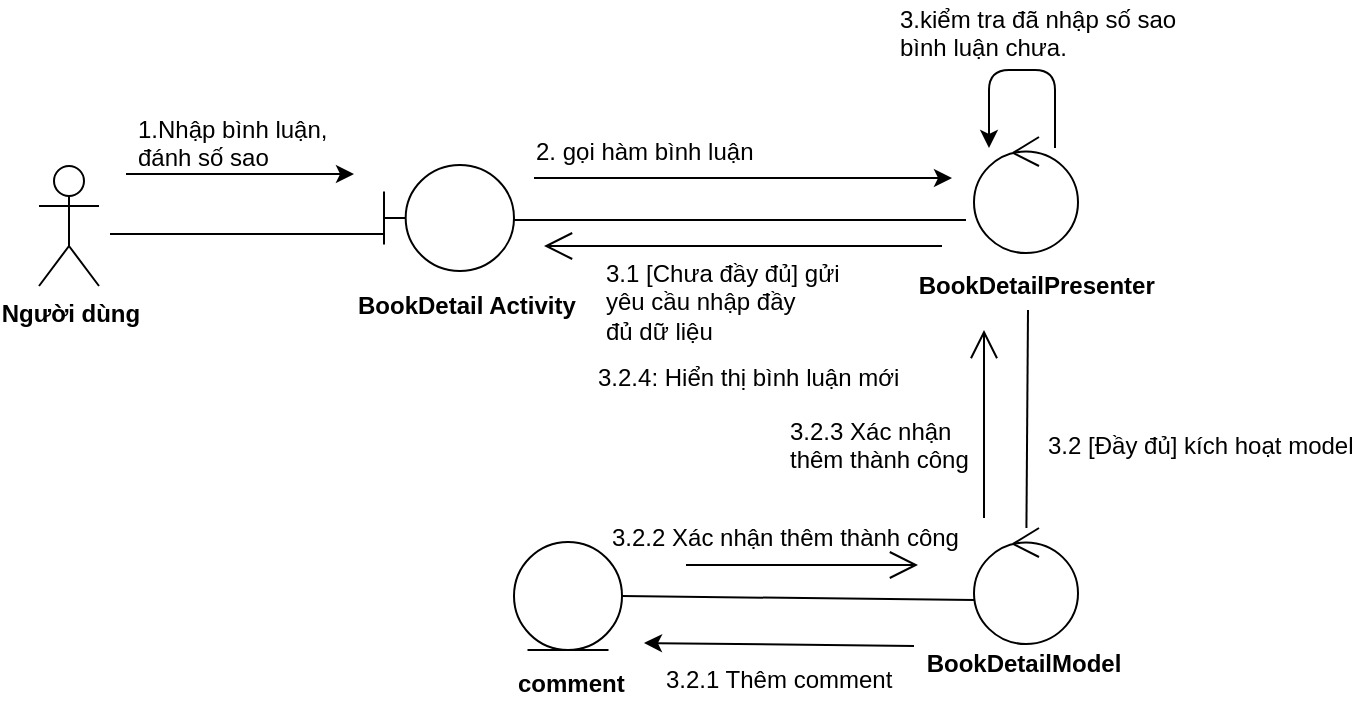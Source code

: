 <mxfile version="10.7.5" type="device"><diagram id="iZA3kzx-f7BYSu48I_li" name="Page-1"><mxGraphModel dx="824" dy="896" grid="0" gridSize="10" guides="1" tooltips="1" connect="1" arrows="1" fold="1" page="0" pageScale="1" pageWidth="850" pageHeight="1100" math="0" shadow="0"><root><mxCell id="0"/><mxCell id="1" parent="0"/><mxCell id="eJOgbACEZWPVQiKPxf2G-1" value="Người dùng" style="shape=umlActor;verticalLabelPosition=bottom;labelBackgroundColor=#ffffff;verticalAlign=top;html=1;outlineConnect=0;fontStyle=1" parent="1" vertex="1"><mxGeometry x="101.5" y="-93" width="30" height="60" as="geometry"/></mxCell><mxCell id="eJOgbACEZWPVQiKPxf2G-2" value="" style="ellipse;shape=umlControl;whiteSpace=wrap;html=1;strokeColor=#000000;" parent="1" vertex="1"><mxGeometry x="569" y="-107.5" width="52" height="58" as="geometry"/></mxCell><mxCell id="eJOgbACEZWPVQiKPxf2G-3" value="&amp;nbsp;BookDetailPresenter" style="text;html=1;resizable=0;points=[];autosize=1;align=left;verticalAlign=top;spacingTop=-4;fontStyle=1" parent="1" vertex="1"><mxGeometry x="536" y="-43" width="130" height="20" as="geometry"/></mxCell><mxCell id="eJOgbACEZWPVQiKPxf2G-4" value="" style="shape=umlBoundary;whiteSpace=wrap;html=1;strokeColor=#000000;" parent="1" vertex="1"><mxGeometry x="274" y="-93.5" width="65" height="53" as="geometry"/></mxCell><mxCell id="eJOgbACEZWPVQiKPxf2G-5" value="BookDetail Activity" style="text;html=1;resizable=0;points=[];autosize=1;align=left;verticalAlign=top;spacingTop=-4;fontStyle=1" parent="1" vertex="1"><mxGeometry x="259" y="-33" width="110" height="20" as="geometry"/></mxCell><mxCell id="eJOgbACEZWPVQiKPxf2G-6" value="" style="ellipse;shape=umlEntity;whiteSpace=wrap;html=1;strokeColor=#000000;" parent="1" vertex="1"><mxGeometry x="339" y="95" width="54" height="54" as="geometry"/></mxCell><mxCell id="eJOgbACEZWPVQiKPxf2G-7" value="&amp;nbsp;BookDetailModel" style="text;html=1;resizable=0;points=[];autosize=1;align=left;verticalAlign=top;spacingTop=-4;fontStyle=1" parent="1" vertex="1"><mxGeometry x="540" y="146" width="110" height="20" as="geometry"/></mxCell><mxCell id="eJOgbACEZWPVQiKPxf2G-9" value="" style="ellipse;shape=umlControl;whiteSpace=wrap;html=1;strokeColor=#000000;" parent="1" vertex="1"><mxGeometry x="569" y="88" width="52" height="58" as="geometry"/></mxCell><mxCell id="eJOgbACEZWPVQiKPxf2G-10" value="comment" style="text;html=1;resizable=0;points=[];autosize=1;align=left;verticalAlign=top;spacingTop=-4;fontStyle=1" parent="1" vertex="1"><mxGeometry x="339" y="156" width="60" height="20" as="geometry"/></mxCell><mxCell id="ucj0TPDHjrI_6BKRbd9K-1" value="" style="endArrow=none;html=1;entryX=0;entryY=0.651;entryDx=0;entryDy=0;entryPerimeter=0;" parent="1" target="eJOgbACEZWPVQiKPxf2G-4" edge="1"><mxGeometry width="50" height="50" relative="1" as="geometry"><mxPoint x="137" y="-59" as="sourcePoint"/><mxPoint x="230" y="-73" as="targetPoint"/></mxGeometry></mxCell><mxCell id="ucj0TPDHjrI_6BKRbd9K-2" value="" style="endArrow=none;html=1;entryX=1;entryY=0.519;entryDx=0;entryDy=0;entryPerimeter=0;" parent="1" target="eJOgbACEZWPVQiKPxf2G-4" edge="1"><mxGeometry width="50" height="50" relative="1" as="geometry"><mxPoint x="565" y="-66" as="sourcePoint"/><mxPoint x="354" y="4" as="targetPoint"/></mxGeometry></mxCell><mxCell id="ucj0TPDHjrI_6BKRbd9K-5" value="" style="endArrow=none;html=1;exitX=1;exitY=0.5;exitDx=0;exitDy=0;entryX=0;entryY=0.621;entryDx=0;entryDy=0;entryPerimeter=0;" parent="1" source="eJOgbACEZWPVQiKPxf2G-6" target="eJOgbACEZWPVQiKPxf2G-9" edge="1"><mxGeometry width="50" height="50" relative="1" as="geometry"><mxPoint x="449" y="124.5" as="sourcePoint"/><mxPoint x="499" y="74.5" as="targetPoint"/></mxGeometry></mxCell><mxCell id="ucj0TPDHjrI_6BKRbd9K-6" value="" style="endArrow=classic;html=1;" parent="1" edge="1"><mxGeometry width="50" height="50" relative="1" as="geometry"><mxPoint x="145" y="-89" as="sourcePoint"/><mxPoint x="259" y="-89" as="targetPoint"/></mxGeometry></mxCell><mxCell id="ucj0TPDHjrI_6BKRbd9K-7" value="1.Nhập bình luận,&lt;br&gt;đánh số sao&lt;br&gt;" style="text;html=1;resizable=0;points=[];autosize=1;align=left;verticalAlign=top;spacingTop=-4;" parent="1" vertex="1"><mxGeometry x="149" y="-121.5" width="105" height="28" as="geometry"/></mxCell><mxCell id="ucj0TPDHjrI_6BKRbd9K-8" value="" style="endArrow=classic;html=1;" parent="1" edge="1"><mxGeometry width="50" height="50" relative="1" as="geometry"><mxPoint x="349" y="-87" as="sourcePoint"/><mxPoint x="558" y="-87" as="targetPoint"/></mxGeometry></mxCell><mxCell id="ucj0TPDHjrI_6BKRbd9K-9" value="2. gọi hàm bình luận" style="text;html=1;resizable=0;points=[];autosize=1;align=left;verticalAlign=top;spacingTop=-4;" parent="1" vertex="1"><mxGeometry x="347.5" y="-110" width="119" height="14" as="geometry"/></mxCell><mxCell id="ucj0TPDHjrI_6BKRbd9K-13" value="3.kiểm tra đã nhập số sao&lt;br&gt;bình luận chưa.&lt;br&gt;" style="text;html=1;resizable=0;points=[];autosize=1;align=left;verticalAlign=top;spacingTop=-4;" parent="1" vertex="1"><mxGeometry x="530" y="-176" width="148" height="28" as="geometry"/></mxCell><mxCell id="ucj0TPDHjrI_6BKRbd9K-16" value="" style="endArrow=classic;html=1;" parent="1" edge="1"><mxGeometry width="50" height="50" relative="1" as="geometry"><mxPoint x="609.5" y="-102" as="sourcePoint"/><mxPoint x="576.5" y="-102" as="targetPoint"/><Array as="points"><mxPoint x="609.5" y="-141"/><mxPoint x="576.5" y="-141"/></Array></mxGeometry></mxCell><mxCell id="ucj0TPDHjrI_6BKRbd9K-17" value="" style="endArrow=open;endFill=1;endSize=12;html=1;" parent="1" edge="1"><mxGeometry width="160" relative="1" as="geometry"><mxPoint x="425" y="106.5" as="sourcePoint"/><mxPoint x="541" y="106.5" as="targetPoint"/></mxGeometry></mxCell><mxCell id="ucj0TPDHjrI_6BKRbd9K-21" value="" style="endArrow=open;endFill=1;endSize=12;html=1;" parent="1" edge="1"><mxGeometry width="160" relative="1" as="geometry"><mxPoint x="553" y="-53" as="sourcePoint"/><mxPoint x="354" y="-53" as="targetPoint"/></mxGeometry></mxCell><mxCell id="MqIYqWU4D_FOPHWJ6RVF-1" value="3.1 [Chưa đầy đủ] gửi&lt;br&gt;yêu cầu nhập đầy &lt;br&gt;đủ dữ liệu&lt;br&gt;" style="text;html=1;resizable=0;points=[];autosize=1;align=left;verticalAlign=top;spacingTop=-4;" vertex="1" parent="1"><mxGeometry x="383" y="-49.5" width="127" height="42" as="geometry"/></mxCell><mxCell id="MqIYqWU4D_FOPHWJ6RVF-2" value="" style="endArrow=none;html=1;" edge="1" parent="1" target="eJOgbACEZWPVQiKPxf2G-9"><mxGeometry width="50" height="50" relative="1" as="geometry"><mxPoint x="596" y="-21" as="sourcePoint"/><mxPoint x="685.5" y="32.5" as="targetPoint"/></mxGeometry></mxCell><mxCell id="MqIYqWU4D_FOPHWJ6RVF-3" value="3.2 [Đầy đủ] kích hoạt model" style="text;html=1;resizable=0;points=[];autosize=1;align=left;verticalAlign=top;spacingTop=-4;" vertex="1" parent="1"><mxGeometry x="604" y="36.5" width="163" height="14" as="geometry"/></mxCell><mxCell id="MqIYqWU4D_FOPHWJ6RVF-4" value="" style="endArrow=classic;html=1;exitX=-0.009;exitY=0.05;exitDx=0;exitDy=0;exitPerimeter=0;" edge="1" parent="1" source="eJOgbACEZWPVQiKPxf2G-7"><mxGeometry width="50" height="50" relative="1" as="geometry"><mxPoint x="531" y="145.5" as="sourcePoint"/><mxPoint x="404" y="145.5" as="targetPoint"/></mxGeometry></mxCell><mxCell id="MqIYqWU4D_FOPHWJ6RVF-5" value="3.2.1 Thêm comment" style="text;html=1;resizable=0;points=[];autosize=1;align=left;verticalAlign=top;spacingTop=-4;" vertex="1" parent="1"><mxGeometry x="413" y="153.5" width="123" height="14" as="geometry"/></mxCell><mxCell id="MqIYqWU4D_FOPHWJ6RVF-6" value="3.2.2 Xác nhận thêm thành công" style="text;html=1;resizable=0;points=[];autosize=1;align=left;verticalAlign=top;spacingTop=-4;" vertex="1" parent="1"><mxGeometry x="386" y="82.5" width="183" height="14" as="geometry"/></mxCell><mxCell id="MqIYqWU4D_FOPHWJ6RVF-7" value="" style="endArrow=open;endFill=1;endSize=12;html=1;" edge="1" parent="1"><mxGeometry width="160" relative="1" as="geometry"><mxPoint x="574" y="83" as="sourcePoint"/><mxPoint x="574" y="-11" as="targetPoint"/></mxGeometry></mxCell><mxCell id="MqIYqWU4D_FOPHWJ6RVF-8" value="3.2.3 Xác nhận&lt;br&gt;thêm thành công&lt;br&gt;" style="text;html=1;resizable=0;points=[];autosize=1;align=left;verticalAlign=top;spacingTop=-4;" vertex="1" parent="1"><mxGeometry x="475" y="29.5" width="99" height="28" as="geometry"/></mxCell><mxCell id="MqIYqWU4D_FOPHWJ6RVF-9" value="3.2.4: Hiển thị bình luận mới" style="text;html=1;resizable=0;points=[];autosize=1;align=left;verticalAlign=top;spacingTop=-4;" vertex="1" parent="1"><mxGeometry x="379" y="3" width="161" height="14" as="geometry"/></mxCell></root></mxGraphModel></diagram></mxfile>